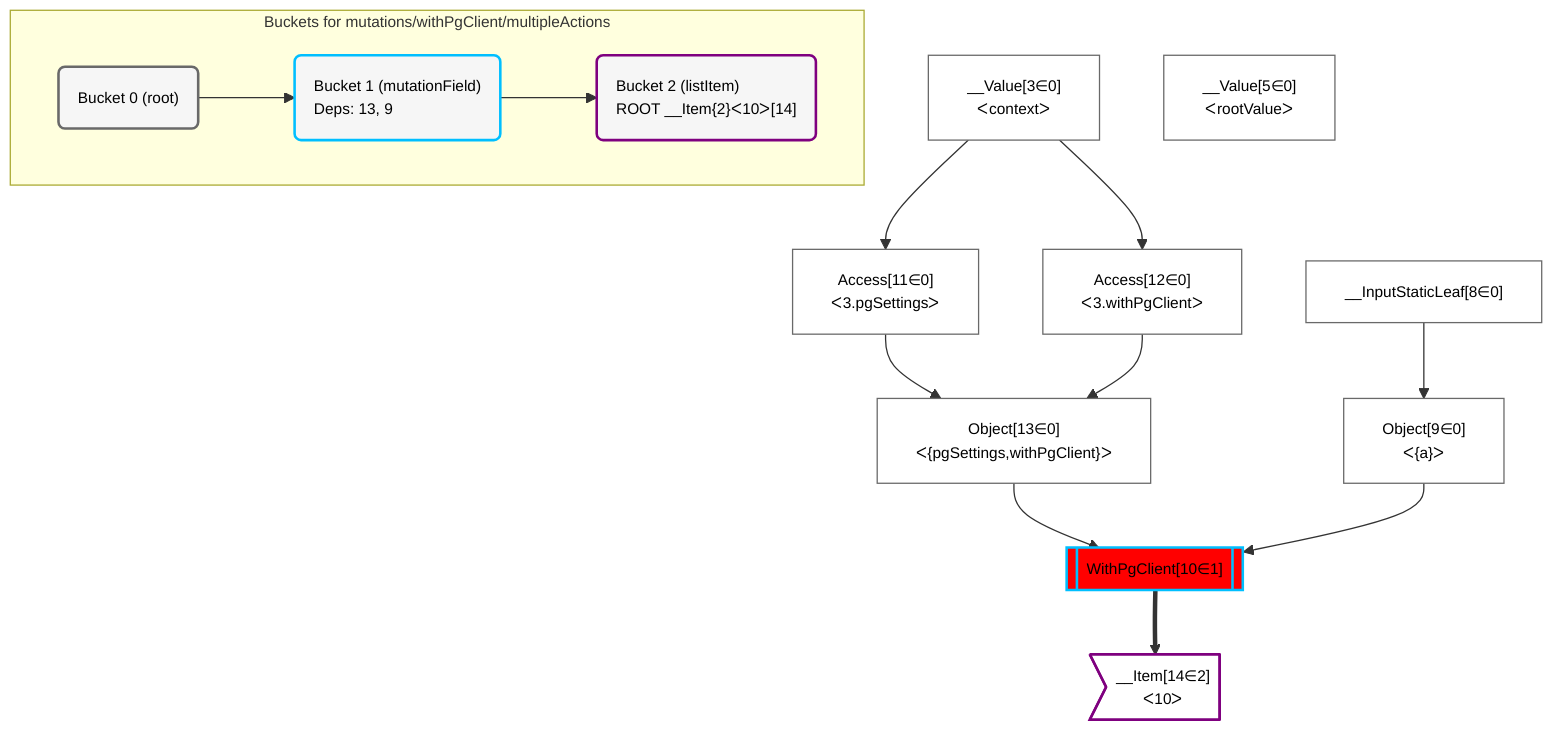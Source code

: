 %%{init: {'themeVariables': { 'fontSize': '12px'}}}%%
graph TD
    classDef path fill:#eee,stroke:#000,color:#000
    classDef plan fill:#fff,stroke-width:1px,color:#000
    classDef itemplan fill:#fff,stroke-width:2px,color:#000
    classDef sideeffectplan fill:#f00,stroke-width:2px,color:#000
    classDef bucket fill:#f6f6f6,color:#000,stroke-width:2px,text-align:left


    %% define steps
    __Value3["__Value[3∈0]<br />ᐸcontextᐳ"]:::plan
    __Value5["__Value[5∈0]<br />ᐸrootValueᐳ"]:::plan
    __InputStaticLeaf8["__InputStaticLeaf[8∈0]"]:::plan
    Object9["Object[9∈0]<br />ᐸ{a}ᐳ"]:::plan
    Access11["Access[11∈0]<br />ᐸ3.pgSettingsᐳ"]:::plan
    Access12["Access[12∈0]<br />ᐸ3.withPgClientᐳ"]:::plan
    Object13["Object[13∈0]<br />ᐸ{pgSettings,withPgClient}ᐳ"]:::plan
    WithPgClient10[["WithPgClient[10∈1]"]]:::sideeffectplan
    __Item14>"__Item[14∈2]<br />ᐸ10ᐳ"]:::itemplan

    %% plan dependencies
    __InputStaticLeaf8 --> Object9
    __Value3 --> Access11
    __Value3 --> Access12
    Access11 & Access12 --> Object13
    Object13 & Object9 --> WithPgClient10
    WithPgClient10 ==> __Item14

    subgraph "Buckets for mutations/withPgClient/multipleActions"
    Bucket0("Bucket 0 (root)"):::bucket
    classDef bucket0 stroke:#696969
    class Bucket0,__Value3,__Value5,__InputStaticLeaf8,Object9,Access11,Access12,Object13 bucket0
    Bucket1("Bucket 1 (mutationField)<br />Deps: 13, 9"):::bucket
    classDef bucket1 stroke:#00bfff
    class Bucket1,WithPgClient10 bucket1
    Bucket2("Bucket 2 (listItem)<br />ROOT __Item{2}ᐸ10ᐳ[14]"):::bucket
    classDef bucket2 stroke:#7f007f
    class Bucket2,__Item14 bucket2
    Bucket0 --> Bucket1
    Bucket1 --> Bucket2
    end